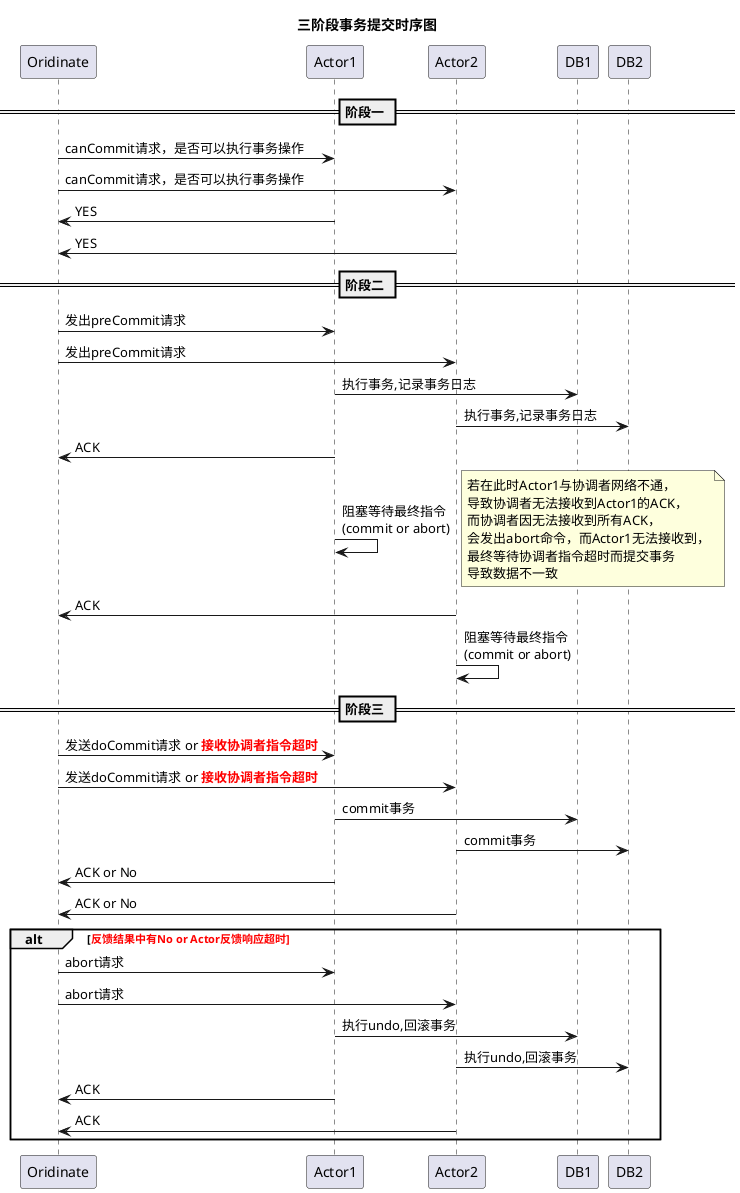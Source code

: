 @startuml
title 三阶段事务提交时序图
== 阶段一 ==
Oridinate -> Actor1:canCommit请求，是否可以执行事务操作
Oridinate -> Actor2:canCommit请求，是否可以执行事务操作

Oridinate <- Actor1:YES
Oridinate <- Actor2:YES

== 阶段二 ==
Oridinate -> Actor1:发出preCommit请求
Oridinate -> Actor2:发出preCommit请求

Actor1  -> DB1:执行事务,记录事务日志
Actor2  -> DB2:执行事务,记录事务日志

Oridinate <- Actor1:ACK
Actor1 -> Actor1:阻塞等待最终指令\n(commit or abort)
note right :若在此时Actor1与协调者网络不通，\n导致协调者无法接收到Actor1的ACK，\n而协调者因无法接收到所有ACK，\n会发出abort命令，而Actor1无法接收到，\n最终等待协调者指令超时而提交事务\n导致数据不一致
Oridinate <- Actor2:ACK
Actor2 -> Actor2:阻塞等待最终指令\n(commit or abort)

== 阶段三 ==
Oridinate -> Actor1:发送doCommit请求 or <font color=red><b>接收协调者指令超时
Oridinate -> Actor2:发送doCommit请求 or <font color=red><b>接收协调者指令超时

Actor1  -> DB1:commit事务
Actor2  -> DB2:commit事务

Oridinate <- Actor1:ACK or No
Oridinate <- Actor2:ACK or No

alt <font color=red><b>反馈结果中有No or Actor反馈响应超时
    Oridinate -> Actor1:abort请求
    Oridinate -> Actor2:abort请求

    Actor1  -> DB1:执行undo,回滚事务
    Actor2  -> DB2:执行undo,回滚事务

    Oridinate <- Actor1:ACK
    Oridinate <- Actor2:ACK
end

@enduml